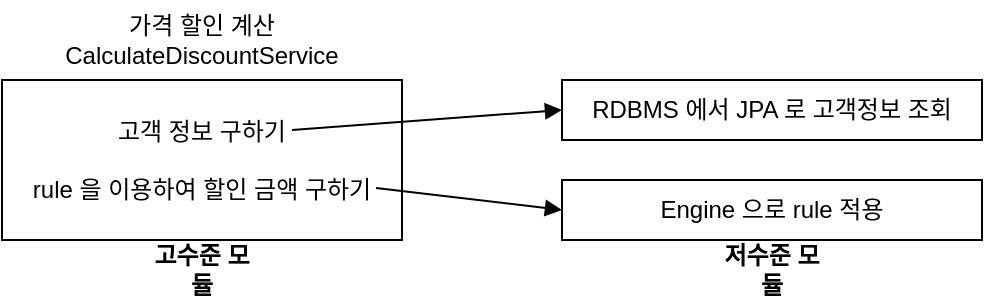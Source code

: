 <mxfile version="24.4.0" type="device">
  <diagram name="페이지-1" id="3CLqw2dKBZLQ11MzMwVS">
    <mxGraphModel dx="1114" dy="894" grid="1" gridSize="10" guides="1" tooltips="1" connect="1" arrows="1" fold="1" page="1" pageScale="1" pageWidth="827" pageHeight="1169" math="0" shadow="0">
      <root>
        <mxCell id="0" />
        <mxCell id="1" parent="0" />
        <mxCell id="GDFU-F83pTLjSAe5p7UL-1" value="고객 정보 구하기&lt;div&gt;&lt;br&gt;&lt;/div&gt;&lt;div&gt;rule 을 이용하여 할인 금액 구하기&lt;/div&gt;" style="rounded=0;whiteSpace=wrap;html=1;" vertex="1" parent="1">
          <mxGeometry x="120" y="160" width="200" height="80" as="geometry" />
        </mxCell>
        <mxCell id="GDFU-F83pTLjSAe5p7UL-2" value="가격 할인 계산&lt;div&gt;CalculateDiscountService&lt;/div&gt;" style="text;html=1;align=center;verticalAlign=middle;whiteSpace=wrap;rounded=0;" vertex="1" parent="1">
          <mxGeometry x="140" y="120" width="160" height="40" as="geometry" />
        </mxCell>
        <mxCell id="GDFU-F83pTLjSAe5p7UL-3" value="고수준 모듈" style="text;html=1;align=center;verticalAlign=middle;whiteSpace=wrap;rounded=0;fontStyle=1" vertex="1" parent="1">
          <mxGeometry x="190" y="240" width="60" height="30" as="geometry" />
        </mxCell>
        <mxCell id="GDFU-F83pTLjSAe5p7UL-4" value="RDBMS 에서 JPA 로 고객정보 조회" style="rounded=0;whiteSpace=wrap;html=1;" vertex="1" parent="1">
          <mxGeometry x="400" y="160" width="210" height="30" as="geometry" />
        </mxCell>
        <mxCell id="GDFU-F83pTLjSAe5p7UL-5" value="Engine 으로 rule 적용" style="rounded=0;whiteSpace=wrap;html=1;" vertex="1" parent="1">
          <mxGeometry x="400" y="210" width="210" height="30" as="geometry" />
        </mxCell>
        <mxCell id="GDFU-F83pTLjSAe5p7UL-6" value="저수준 모듈" style="text;html=1;align=center;verticalAlign=middle;whiteSpace=wrap;rounded=0;fontStyle=1" vertex="1" parent="1">
          <mxGeometry x="475" y="240" width="60" height="30" as="geometry" />
        </mxCell>
        <mxCell id="GDFU-F83pTLjSAe5p7UL-7" value="" style="endArrow=block;html=1;rounded=0;entryX=0;entryY=0.5;entryDx=0;entryDy=0;endFill=1;" edge="1" parent="1" target="GDFU-F83pTLjSAe5p7UL-4">
          <mxGeometry width="50" height="50" relative="1" as="geometry">
            <mxPoint x="265" y="185" as="sourcePoint" />
            <mxPoint x="455" y="185" as="targetPoint" />
          </mxGeometry>
        </mxCell>
        <mxCell id="GDFU-F83pTLjSAe5p7UL-8" value="" style="endArrow=block;html=1;rounded=0;entryX=0;entryY=0.5;entryDx=0;entryDy=0;endFill=1;" edge="1" parent="1" target="GDFU-F83pTLjSAe5p7UL-5">
          <mxGeometry width="50" height="50" relative="1" as="geometry">
            <mxPoint x="307" y="214" as="sourcePoint" />
            <mxPoint x="442" y="204" as="targetPoint" />
          </mxGeometry>
        </mxCell>
      </root>
    </mxGraphModel>
  </diagram>
</mxfile>
